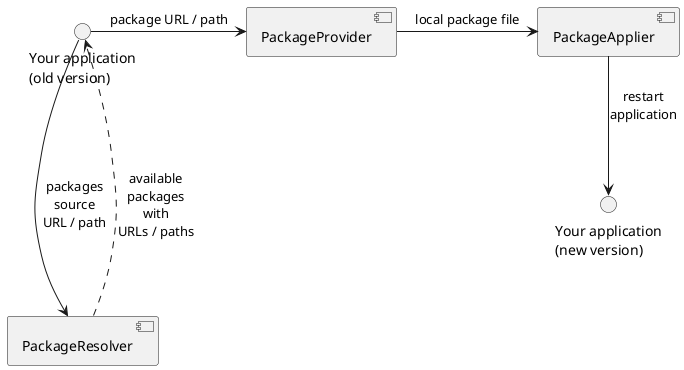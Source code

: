@startuml
'skinparam backgroundColor transparent
skinparam linetype ortho // orthogonal lines for cleaner routing

[PackageResolver] as resolver
[PackageProvider] as provider
[PackageApplier] as applier
() "Your application\n(old version)" as old
() "Your application\n(new version)" as new

old --> resolver : "packages\nsource\nURL / path"
resolver ...> old : "available\npackages\nwith\nURLs / paths"
old -right-> provider : "package URL / path"
provider -right-> applier : "local package file"
applier --> new : "restart\napplication"

@enduml
